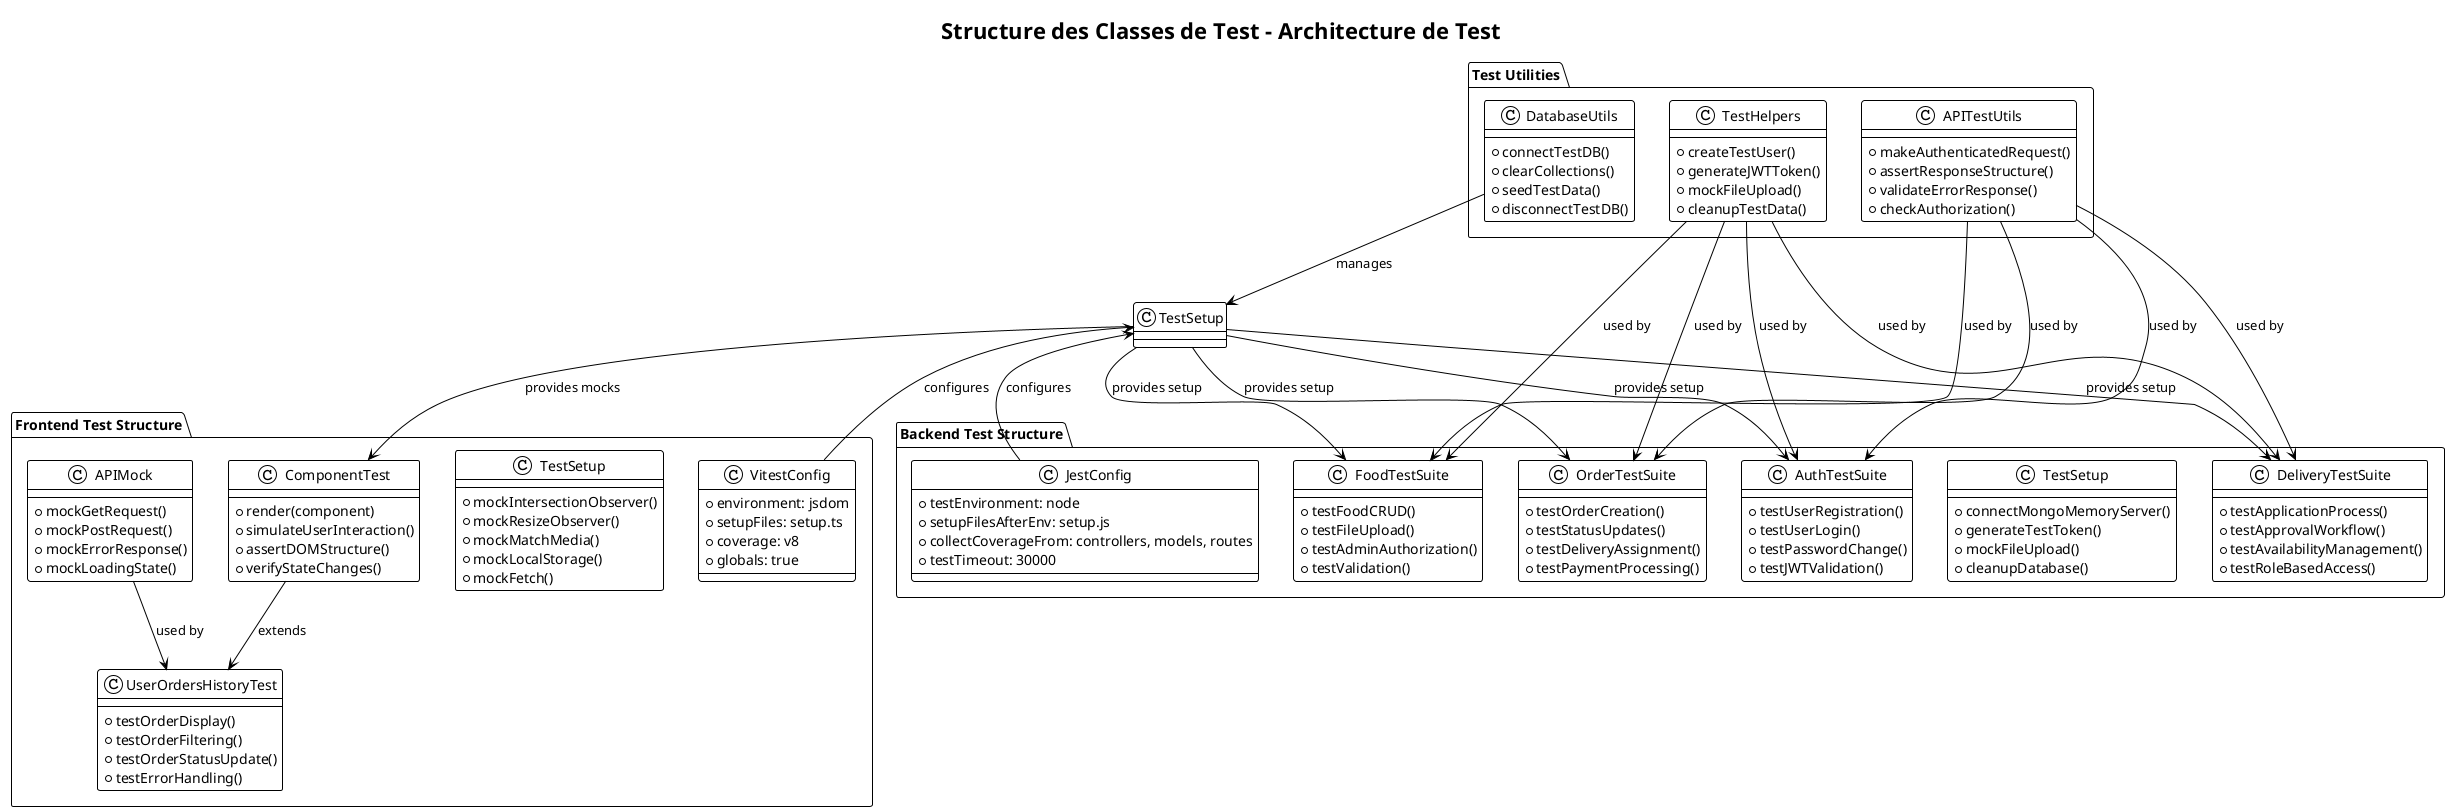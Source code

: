 @startuml Test Class Structure

!theme plain
skinparam backgroundColor #FFFFFF
skinparam classStyle rectangle

title Structure des Classes de Test - Architecture de Test

package "Frontend Test Structure" {
    class VitestConfig {
        + environment: jsdom
        + setupFiles: setup.ts
        + coverage: v8
        + globals: true
    }
    
    class TestSetup {
        + mockIntersectionObserver()
        + mockResizeObserver()
        + mockMatchMedia()
        + mockLocalStorage()
        + mockFetch()
    }
    
    class ComponentTest {
        + render(component)
        + simulateUserInteraction()
        + assertDOMStructure()
        + verifyStateChanges()
    }
    
    class APIMock {
        + mockGetRequest()
        + mockPostRequest()
        + mockErrorResponse()
        + mockLoadingState()
    }
    
    class UserOrdersHistoryTest {
        + testOrderDisplay()
        + testOrderFiltering()
        + testOrderStatusUpdate()
        + testErrorHandling()
    }
}

package "Backend Test Structure" {
    class JestConfig {
        + testEnvironment: node
        + setupFilesAfterEnv: setup.js
        + collectCoverageFrom: controllers, models, routes
        + testTimeout: 30000
    }
    
    class TestSetup {
        + connectMongoMemoryServer()
        + generateTestToken()
        + mockFileUpload()
        + cleanupDatabase()
    }
    
    class AuthTestSuite {
        + testUserRegistration()
        + testUserLogin()
        + testPasswordChange()
        + testJWTValidation()
    }
    
    class FoodTestSuite {
        + testFoodCRUD()
        + testFileUpload()
        + testAdminAuthorization()
        + testValidation()
    }
    
    class OrderTestSuite {
        + testOrderCreation()
        + testStatusUpdates()
        + testDeliveryAssignment()
        + testPaymentProcessing()
    }
    
    class DeliveryTestSuite {
        + testApplicationProcess()
        + testApprovalWorkflow()
        + testAvailabilityManagement()
        + testRoleBasedAccess()
    }
}

package "Test Utilities" {
    class TestHelpers {
        + createTestUser()
        + generateJWTToken()
        + mockFileUpload()
        + cleanupTestData()
    }
    
    class DatabaseUtils {
        + connectTestDB()
        + clearCollections()
        + seedTestData()
        + disconnectTestDB()
    }
    
    class APITestUtils {
        + makeAuthenticatedRequest()
        + assertResponseStructure()
        + validateErrorResponse()
        + checkAuthorization()
    }
}

' Relationships
VitestConfig --> TestSetup : configures
TestSetup --> ComponentTest : provides mocks
ComponentTest --> UserOrdersHistoryTest : extends
APIMock --> UserOrdersHistoryTest : used by

JestConfig --> TestSetup : configures
TestSetup --> AuthTestSuite : provides setup
TestSetup --> FoodTestSuite : provides setup
TestSetup --> OrderTestSuite : provides setup
TestSetup --> DeliveryTestSuite : provides setup

TestHelpers --> AuthTestSuite : used by
TestHelpers --> FoodTestSuite : used by
TestHelpers --> OrderTestSuite : used by
TestHelpers --> DeliveryTestSuite : used by

DatabaseUtils --> TestSetup : manages
APITestUtils --> AuthTestSuite : used by
APITestUtils --> FoodTestSuite : used by
APITestUtils --> OrderTestSuite : used by
APITestUtils --> DeliveryTestSuite : used by

@enduml
